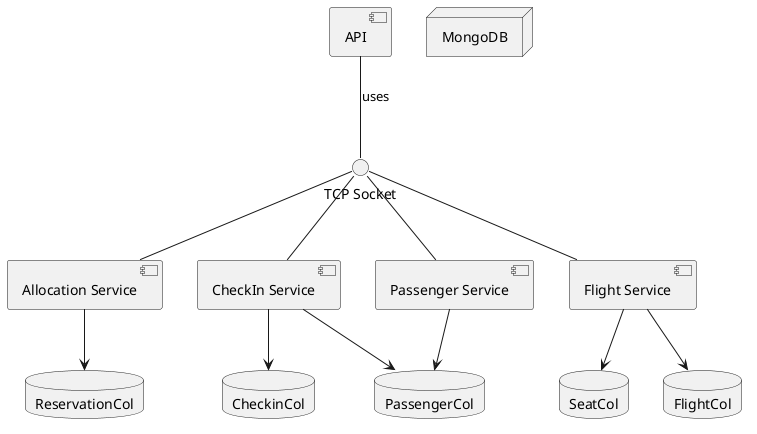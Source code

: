 @startuml

() "TCP Socket" as Socket

[API] -- Socket : uses
Socket -- [Allocation Service]
Socket -- [CheckIn Service]
Socket -- [Passenger Service]
Socket -- [Flight Service]
[CheckIn Service] --> PassengerCol
[CheckIn Service] --> CheckinCol
[Passenger Service] --> PassengerCol
[Allocation Service] --> ReservationCol
[Flight Service] --> SeatCol
[Flight Service] --> FlightCol

node "MongoDB" {
  database "Flights Collection" as FlightCol {
  }
  database "CheckIns Collection" as CheckinCol {
  }
  database "Passengers Collection" as PassengerCol {
  }
  database "Reservations Collection" as ReservationCol {
  }
  database "Seats Collection" as SeatCol {
  }
}

@enduml
